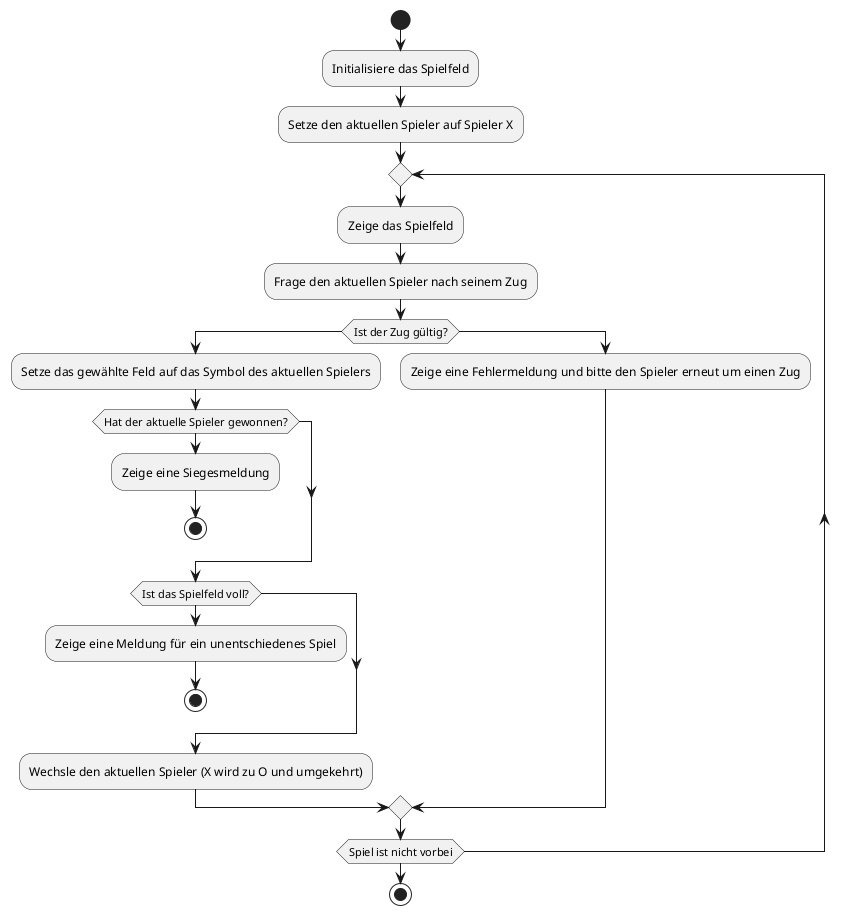 @startuml

start

:Initialisiere das Spielfeld;
:Setze den aktuellen Spieler auf Spieler X;

repeat
  :Zeige das Spielfeld;
  :Frage den aktuellen Spieler nach seinem Zug;
  if (Ist der Zug gültig?)
    :Setze das gewählte Feld auf das Symbol des aktuellen Spielers;
    if (Hat der aktuelle Spieler gewonnen?)
      :Zeige eine Siegesmeldung;
      stop
    endif

    if (Ist das Spielfeld voll?)
      :Zeige eine Meldung für ein unentschiedenes Spiel;
      stop
    endif

    :Wechsle den aktuellen Spieler (X wird zu O und umgekehrt);
  else
    :Zeige eine Fehlermeldung und bitte den Spieler erneut um einen Zug;
  endif
repeat while (Spiel ist nicht vorbei)

stop

@enduml